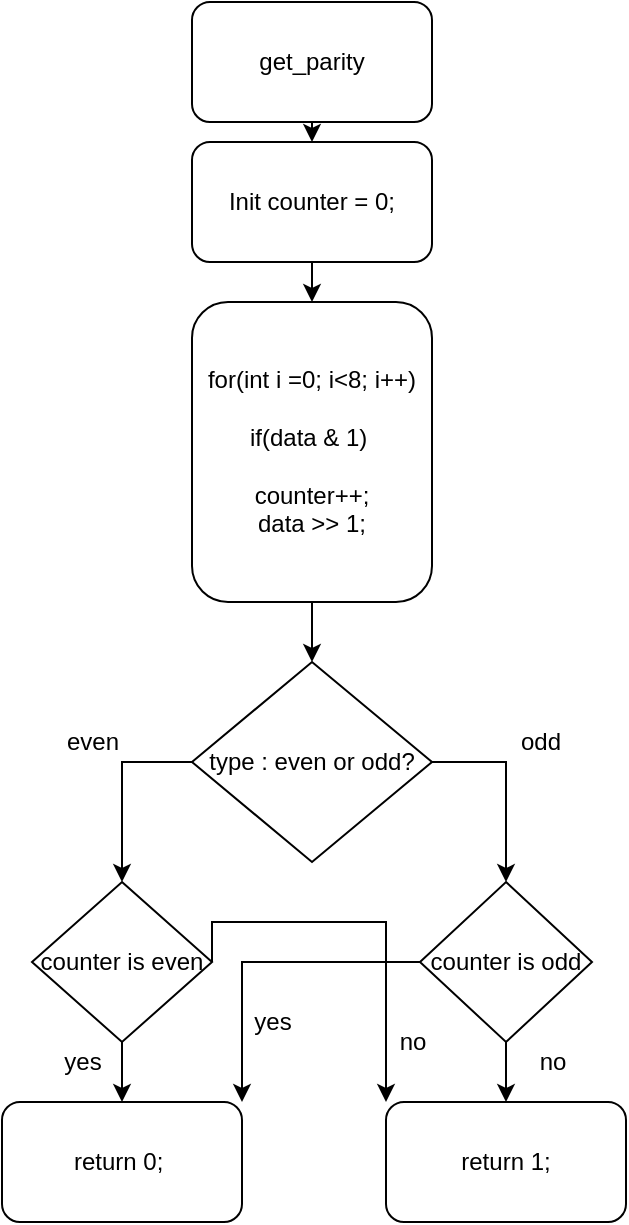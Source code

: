 <mxfile version="15.7.0" type="device"><diagram id="C5RBs43oDa-KdzZeNtuy" name="Page-1"><mxGraphModel dx="509" dy="569" grid="1" gridSize="10" guides="1" tooltips="1" connect="1" arrows="1" fold="1" page="1" pageScale="1" pageWidth="827" pageHeight="1169" math="0" shadow="0"><root><mxCell id="WIyWlLk6GJQsqaUBKTNV-0"/><mxCell id="WIyWlLk6GJQsqaUBKTNV-1" parent="WIyWlLk6GJQsqaUBKTNV-0"/><mxCell id="Fv8xOlG9KpLnUWXv1GDk-11" style="edgeStyle=orthogonalEdgeStyle;rounded=0;orthogonalLoop=1;jettySize=auto;html=1;exitX=0.5;exitY=1;exitDx=0;exitDy=0;entryX=0.5;entryY=0;entryDx=0;entryDy=0;" edge="1" parent="WIyWlLk6GJQsqaUBKTNV-1" source="Fv8xOlG9KpLnUWXv1GDk-0" target="Fv8xOlG9KpLnUWXv1GDk-1"><mxGeometry relative="1" as="geometry"/></mxCell><mxCell id="Fv8xOlG9KpLnUWXv1GDk-0" value="get_parity" style="rounded=1;whiteSpace=wrap;html=1;" vertex="1" parent="WIyWlLk6GJQsqaUBKTNV-1"><mxGeometry x="260" y="10" width="120" height="60" as="geometry"/></mxCell><mxCell id="Fv8xOlG9KpLnUWXv1GDk-12" style="edgeStyle=orthogonalEdgeStyle;rounded=0;orthogonalLoop=1;jettySize=auto;html=1;exitX=0.5;exitY=1;exitDx=0;exitDy=0;entryX=0.5;entryY=0;entryDx=0;entryDy=0;" edge="1" parent="WIyWlLk6GJQsqaUBKTNV-1" source="Fv8xOlG9KpLnUWXv1GDk-1" target="Fv8xOlG9KpLnUWXv1GDk-2"><mxGeometry relative="1" as="geometry"/></mxCell><mxCell id="Fv8xOlG9KpLnUWXv1GDk-1" value="Init counter = 0;" style="rounded=1;whiteSpace=wrap;html=1;" vertex="1" parent="WIyWlLk6GJQsqaUBKTNV-1"><mxGeometry x="260" y="80" width="120" height="60" as="geometry"/></mxCell><mxCell id="Fv8xOlG9KpLnUWXv1GDk-13" style="edgeStyle=orthogonalEdgeStyle;rounded=0;orthogonalLoop=1;jettySize=auto;html=1;exitX=0.5;exitY=1;exitDx=0;exitDy=0;entryX=0.5;entryY=0;entryDx=0;entryDy=0;" edge="1" parent="WIyWlLk6GJQsqaUBKTNV-1" source="Fv8xOlG9KpLnUWXv1GDk-2" target="Fv8xOlG9KpLnUWXv1GDk-6"><mxGeometry relative="1" as="geometry"/></mxCell><mxCell id="Fv8xOlG9KpLnUWXv1GDk-2" value="for(int i =0; i&amp;lt;8; i++)&lt;br&gt;&lt;br&gt;if(data &amp;amp; 1)&amp;nbsp;&lt;br&gt;&lt;br&gt;counter++;&lt;br&gt;data &amp;gt;&amp;gt; 1;" style="rounded=1;whiteSpace=wrap;html=1;" vertex="1" parent="WIyWlLk6GJQsqaUBKTNV-1"><mxGeometry x="260" y="160" width="120" height="150" as="geometry"/></mxCell><mxCell id="Fv8xOlG9KpLnUWXv1GDk-14" style="edgeStyle=orthogonalEdgeStyle;rounded=0;orthogonalLoop=1;jettySize=auto;html=1;entryX=0.5;entryY=0;entryDx=0;entryDy=0;exitX=0;exitY=0.5;exitDx=0;exitDy=0;" edge="1" parent="WIyWlLk6GJQsqaUBKTNV-1" source="Fv8xOlG9KpLnUWXv1GDk-6" target="Fv8xOlG9KpLnUWXv1GDk-7"><mxGeometry relative="1" as="geometry"><Array as="points"><mxPoint x="225" y="390"/></Array></mxGeometry></mxCell><mxCell id="Fv8xOlG9KpLnUWXv1GDk-16" style="edgeStyle=orthogonalEdgeStyle;rounded=0;orthogonalLoop=1;jettySize=auto;html=1;exitX=1;exitY=0.5;exitDx=0;exitDy=0;entryX=0.5;entryY=0;entryDx=0;entryDy=0;" edge="1" parent="WIyWlLk6GJQsqaUBKTNV-1" source="Fv8xOlG9KpLnUWXv1GDk-6" target="Fv8xOlG9KpLnUWXv1GDk-8"><mxGeometry relative="1" as="geometry"/></mxCell><mxCell id="Fv8xOlG9KpLnUWXv1GDk-6" value="type : even or odd?" style="rhombus;whiteSpace=wrap;html=1;" vertex="1" parent="WIyWlLk6GJQsqaUBKTNV-1"><mxGeometry x="260" y="340" width="120" height="100" as="geometry"/></mxCell><mxCell id="Fv8xOlG9KpLnUWXv1GDk-19" value="" style="edgeStyle=orthogonalEdgeStyle;rounded=0;orthogonalLoop=1;jettySize=auto;html=1;" edge="1" parent="WIyWlLk6GJQsqaUBKTNV-1" source="Fv8xOlG9KpLnUWXv1GDk-7" target="Fv8xOlG9KpLnUWXv1GDk-9"><mxGeometry relative="1" as="geometry"/></mxCell><mxCell id="Fv8xOlG9KpLnUWXv1GDk-25" style="edgeStyle=orthogonalEdgeStyle;rounded=0;orthogonalLoop=1;jettySize=auto;html=1;exitX=1;exitY=0.5;exitDx=0;exitDy=0;entryX=0;entryY=0;entryDx=0;entryDy=0;" edge="1" parent="WIyWlLk6GJQsqaUBKTNV-1" source="Fv8xOlG9KpLnUWXv1GDk-7" target="Fv8xOlG9KpLnUWXv1GDk-10"><mxGeometry relative="1" as="geometry"><Array as="points"><mxPoint x="270" y="470"/><mxPoint x="357" y="470"/></Array></mxGeometry></mxCell><mxCell id="Fv8xOlG9KpLnUWXv1GDk-7" value="counter is even" style="rhombus;whiteSpace=wrap;html=1;" vertex="1" parent="WIyWlLk6GJQsqaUBKTNV-1"><mxGeometry x="180" y="450" width="90" height="80" as="geometry"/></mxCell><mxCell id="Fv8xOlG9KpLnUWXv1GDk-20" value="" style="edgeStyle=orthogonalEdgeStyle;rounded=0;orthogonalLoop=1;jettySize=auto;html=1;" edge="1" parent="WIyWlLk6GJQsqaUBKTNV-1" source="Fv8xOlG9KpLnUWXv1GDk-8" target="Fv8xOlG9KpLnUWXv1GDk-10"><mxGeometry relative="1" as="geometry"/></mxCell><mxCell id="Fv8xOlG9KpLnUWXv1GDk-21" style="edgeStyle=orthogonalEdgeStyle;rounded=0;orthogonalLoop=1;jettySize=auto;html=1;exitX=0;exitY=0.5;exitDx=0;exitDy=0;entryX=1;entryY=0;entryDx=0;entryDy=0;" edge="1" parent="WIyWlLk6GJQsqaUBKTNV-1" source="Fv8xOlG9KpLnUWXv1GDk-8" target="Fv8xOlG9KpLnUWXv1GDk-9"><mxGeometry relative="1" as="geometry"/></mxCell><mxCell id="Fv8xOlG9KpLnUWXv1GDk-8" value="counter is odd" style="rhombus;whiteSpace=wrap;html=1;" vertex="1" parent="WIyWlLk6GJQsqaUBKTNV-1"><mxGeometry x="374" y="450" width="86" height="80" as="geometry"/></mxCell><mxCell id="Fv8xOlG9KpLnUWXv1GDk-9" value="return 0;&amp;nbsp;" style="rounded=1;whiteSpace=wrap;html=1;" vertex="1" parent="WIyWlLk6GJQsqaUBKTNV-1"><mxGeometry x="165" y="560" width="120" height="60" as="geometry"/></mxCell><mxCell id="Fv8xOlG9KpLnUWXv1GDk-10" value="return 1;" style="rounded=1;whiteSpace=wrap;html=1;" vertex="1" parent="WIyWlLk6GJQsqaUBKTNV-1"><mxGeometry x="357" y="560" width="120" height="60" as="geometry"/></mxCell><mxCell id="Fv8xOlG9KpLnUWXv1GDk-15" value="even" style="text;html=1;align=center;verticalAlign=middle;resizable=0;points=[];autosize=1;strokeColor=none;fillColor=none;" vertex="1" parent="WIyWlLk6GJQsqaUBKTNV-1"><mxGeometry x="190" y="370" width="40" height="20" as="geometry"/></mxCell><mxCell id="Fv8xOlG9KpLnUWXv1GDk-17" value="odd" style="text;html=1;align=center;verticalAlign=middle;resizable=0;points=[];autosize=1;strokeColor=none;fillColor=none;" vertex="1" parent="WIyWlLk6GJQsqaUBKTNV-1"><mxGeometry x="413.5" y="370" width="40" height="20" as="geometry"/></mxCell><mxCell id="Fv8xOlG9KpLnUWXv1GDk-22" value="no" style="text;html=1;align=center;verticalAlign=middle;resizable=0;points=[];autosize=1;strokeColor=none;fillColor=none;" vertex="1" parent="WIyWlLk6GJQsqaUBKTNV-1"><mxGeometry x="425" y="530" width="30" height="20" as="geometry"/></mxCell><mxCell id="Fv8xOlG9KpLnUWXv1GDk-23" value="yes" style="text;html=1;align=center;verticalAlign=middle;resizable=0;points=[];autosize=1;strokeColor=none;fillColor=none;" vertex="1" parent="WIyWlLk6GJQsqaUBKTNV-1"><mxGeometry x="285" y="510" width="30" height="20" as="geometry"/></mxCell><mxCell id="Fv8xOlG9KpLnUWXv1GDk-24" value="yes" style="text;html=1;align=center;verticalAlign=middle;resizable=0;points=[];autosize=1;strokeColor=none;fillColor=none;" vertex="1" parent="WIyWlLk6GJQsqaUBKTNV-1"><mxGeometry x="190" y="530" width="30" height="20" as="geometry"/></mxCell><mxCell id="Fv8xOlG9KpLnUWXv1GDk-26" value="no" style="text;html=1;align=center;verticalAlign=middle;resizable=0;points=[];autosize=1;strokeColor=none;fillColor=none;" vertex="1" parent="WIyWlLk6GJQsqaUBKTNV-1"><mxGeometry x="355" y="520" width="30" height="20" as="geometry"/></mxCell></root></mxGraphModel></diagram></mxfile>